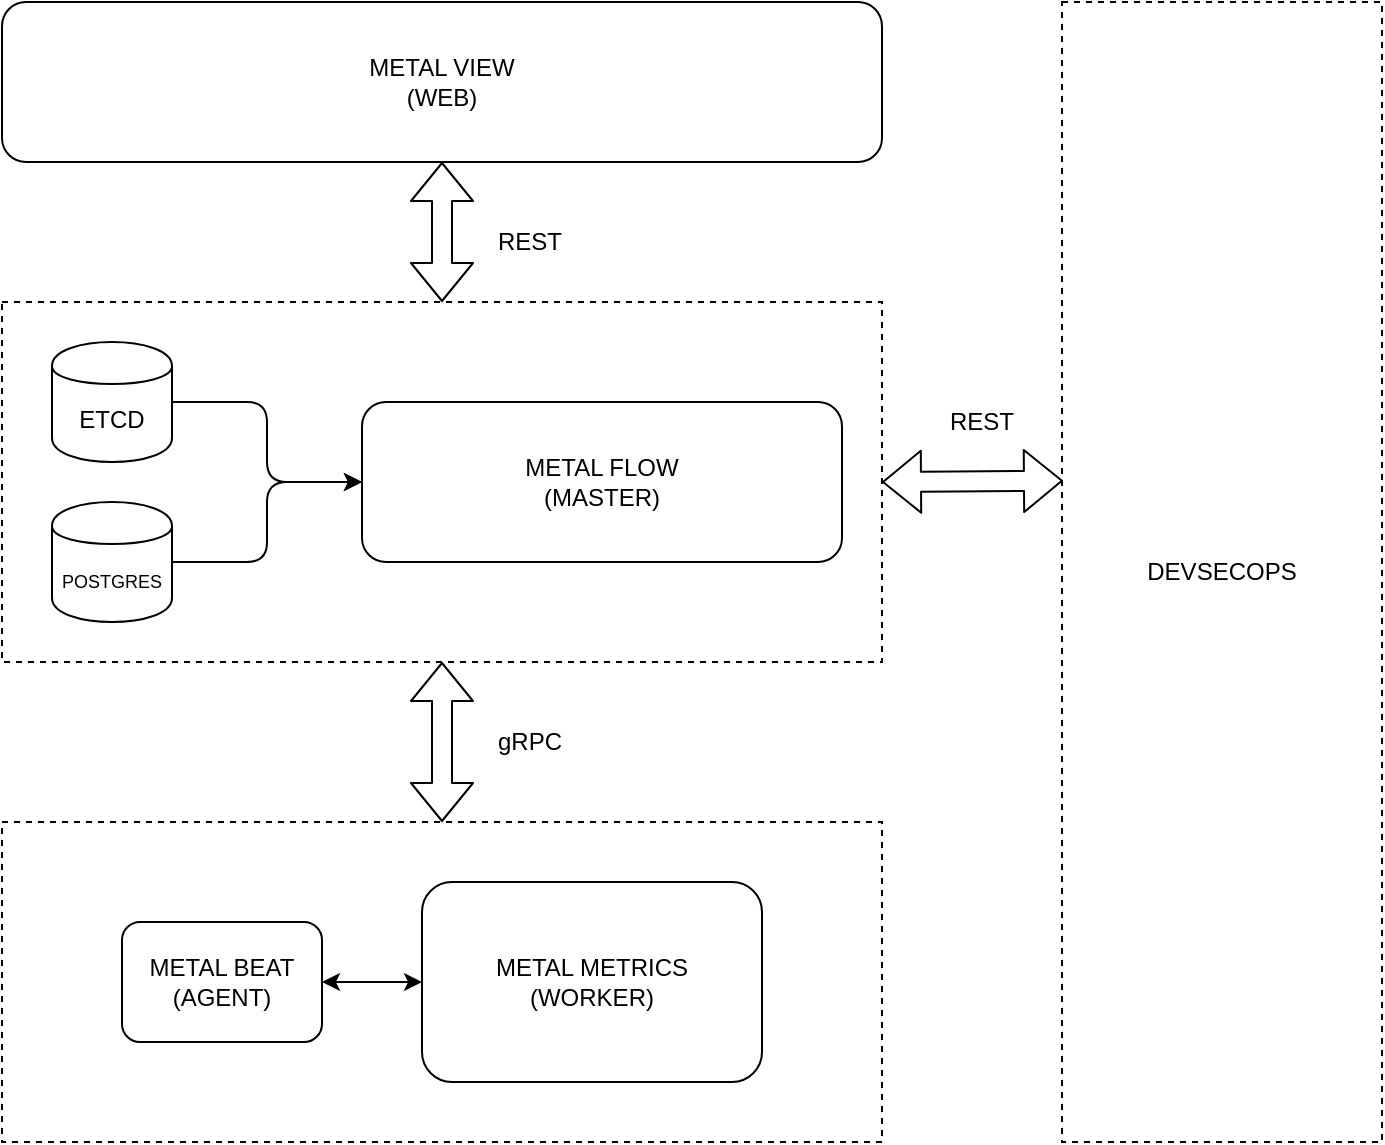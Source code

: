 <mxfile version="13.10.0" type="embed">
    <diagram id="6hGFLwfOUW9BJ-s0fimq" name="Page-1">
        <mxGraphModel dx="276" dy="158" grid="1" gridSize="10" guides="1" tooltips="1" connect="1" arrows="1" fold="1" page="1" pageScale="1" pageWidth="827" pageHeight="1169" math="0" shadow="0">
            <root>
                <mxCell id="0"/>
                <mxCell id="1" parent="0"/>
                <mxCell id="27" value="" style="rounded=0;whiteSpace=wrap;html=1;dashed=1;" parent="1" vertex="1">
                    <mxGeometry x="130" y="200" width="440" height="180" as="geometry"/>
                </mxCell>
                <mxCell id="22" value="" style="rounded=0;whiteSpace=wrap;html=1;dashed=1;" parent="1" vertex="1">
                    <mxGeometry x="130" y="460" width="440" height="160" as="geometry"/>
                </mxCell>
                <mxCell id="7" value="METAL FLOW&lt;br&gt;(MASTER)" style="rounded=1;whiteSpace=wrap;html=1;" parent="1" vertex="1">
                    <mxGeometry x="310" y="250" width="240" height="80" as="geometry"/>
                </mxCell>
                <mxCell id="19" value="METAL BEAT&lt;br&gt;(AGENT)" style="rounded=1;whiteSpace=wrap;html=1;" parent="1" vertex="1">
                    <mxGeometry x="190" y="510" width="100" height="60" as="geometry"/>
                </mxCell>
                <mxCell id="20" value="METAL METRICS&lt;br&gt;(WORKER)" style="rounded=1;whiteSpace=wrap;html=1;" parent="1" vertex="1">
                    <mxGeometry x="340" y="490" width="170" height="100" as="geometry"/>
                </mxCell>
                <mxCell id="26" value="ETCD" style="shape=cylinder;whiteSpace=wrap;html=1;boundedLbl=1;backgroundOutline=1;" parent="1" vertex="1">
                    <mxGeometry x="155" y="220" width="60" height="60" as="geometry"/>
                </mxCell>
                <mxCell id="31" value="&lt;font style=&quot;font-size: 9px&quot;&gt;POSTGRES&lt;/font&gt;" style="shape=cylinder;whiteSpace=wrap;html=1;boundedLbl=1;backgroundOutline=1;" parent="1" vertex="1">
                    <mxGeometry x="155" y="300" width="60" height="60" as="geometry"/>
                </mxCell>
                <mxCell id="35" value="" style="edgeStyle=elbowEdgeStyle;elbow=horizontal;endArrow=classic;html=1;exitX=1;exitY=0.5;exitDx=0;exitDy=0;entryX=0;entryY=0.5;entryDx=0;entryDy=0;" parent="1" source="31" target="7" edge="1">
                    <mxGeometry width="50" height="50" relative="1" as="geometry">
                        <mxPoint x="220" y="480" as="sourcePoint"/>
                        <mxPoint x="270" y="430" as="targetPoint"/>
                    </mxGeometry>
                </mxCell>
                <mxCell id="36" value="" style="edgeStyle=elbowEdgeStyle;elbow=horizontal;endArrow=classic;html=1;exitX=1;exitY=0.5;exitDx=0;exitDy=0;entryX=0;entryY=0.5;entryDx=0;entryDy=0;" parent="1" source="26" target="7" edge="1">
                    <mxGeometry width="50" height="50" relative="1" as="geometry">
                        <mxPoint x="260" y="250" as="sourcePoint"/>
                        <mxPoint x="310" y="200" as="targetPoint"/>
                    </mxGeometry>
                </mxCell>
                <mxCell id="37" value="METAL VIEW&lt;br&gt;(WEB)" style="rounded=1;whiteSpace=wrap;html=1;" parent="1" vertex="1">
                    <mxGeometry x="130" y="50" width="440" height="80" as="geometry"/>
                </mxCell>
                <mxCell id="39" value="" style="shape=flexArrow;endArrow=classic;startArrow=classic;html=1;exitX=0.5;exitY=0;exitDx=0;exitDy=0;entryX=0.5;entryY=1;entryDx=0;entryDy=0;" parent="1" source="27" target="37" edge="1">
                    <mxGeometry width="50" height="50" relative="1" as="geometry">
                        <mxPoint x="330" y="190" as="sourcePoint"/>
                        <mxPoint x="380" y="140" as="targetPoint"/>
                    </mxGeometry>
                </mxCell>
                <mxCell id="40" value="" style="shape=flexArrow;endArrow=classic;startArrow=classic;html=1;entryX=0.5;entryY=1;entryDx=0;entryDy=0;exitX=0.5;exitY=0;exitDx=0;exitDy=0;" parent="1" target="27" edge="1" source="22">
                    <mxGeometry width="50" height="50" relative="1" as="geometry">
                        <mxPoint x="350" y="452" as="sourcePoint"/>
                        <mxPoint x="360" y="140" as="targetPoint"/>
                    </mxGeometry>
                </mxCell>
                <mxCell id="41" value="" style="endArrow=classic;startArrow=classic;html=1;entryX=0;entryY=0.5;entryDx=0;entryDy=0;exitX=1;exitY=0.5;exitDx=0;exitDy=0;" parent="1" source="19" target="20" edge="1">
                    <mxGeometry width="50" height="50" relative="1" as="geometry">
                        <mxPoint x="270" y="660" as="sourcePoint"/>
                        <mxPoint x="320" y="610" as="targetPoint"/>
                    </mxGeometry>
                </mxCell>
                <mxCell id="42" value="DEVSECOPS" style="rounded=0;whiteSpace=wrap;html=1;dashed=1;" parent="1" vertex="1">
                    <mxGeometry x="660" y="50" width="160" height="570" as="geometry"/>
                </mxCell>
                <mxCell id="43" value="" style="shape=flexArrow;endArrow=classic;startArrow=classic;html=1;exitX=1;exitY=0.5;exitDx=0;exitDy=0;entryX=0.003;entryY=0.42;entryDx=0;entryDy=0;entryPerimeter=0;" parent="1" source="27" target="42" edge="1">
                    <mxGeometry width="50" height="50" relative="1" as="geometry">
                        <mxPoint x="610" y="320" as="sourcePoint"/>
                        <mxPoint x="660" y="270" as="targetPoint"/>
                    </mxGeometry>
                </mxCell>
                <mxCell id="44" value="REST" style="text;html=1;strokeColor=none;fillColor=none;align=center;verticalAlign=middle;whiteSpace=wrap;rounded=0;" parent="1" vertex="1">
                    <mxGeometry x="374" y="160" width="40" height="20" as="geometry"/>
                </mxCell>
                <mxCell id="46" value="REST" style="text;html=1;strokeColor=none;fillColor=none;align=center;verticalAlign=middle;whiteSpace=wrap;rounded=0;" parent="1" vertex="1">
                    <mxGeometry x="600" y="250" width="40" height="20" as="geometry"/>
                </mxCell>
                <mxCell id="47" value="gRPC" style="text;html=1;strokeColor=none;fillColor=none;align=center;verticalAlign=middle;whiteSpace=wrap;rounded=0;" parent="1" vertex="1">
                    <mxGeometry x="374" y="410" width="40" height="20" as="geometry"/>
                </mxCell>
            </root>
        </mxGraphModel>
    </diagram>
</mxfile>